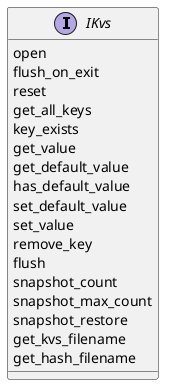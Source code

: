 @startuml

interface IKvs {
    open
    flush_on_exit
    reset
    get_all_keys
    key_exists
    get_value
    get_default_value
    has_default_value
    set_default_value
    set_value
    remove_key
    flush
    snapshot_count
    snapshot_max_count
    snapshot_restore
    get_kvs_filename
    get_hash_filename
}

@enduml

